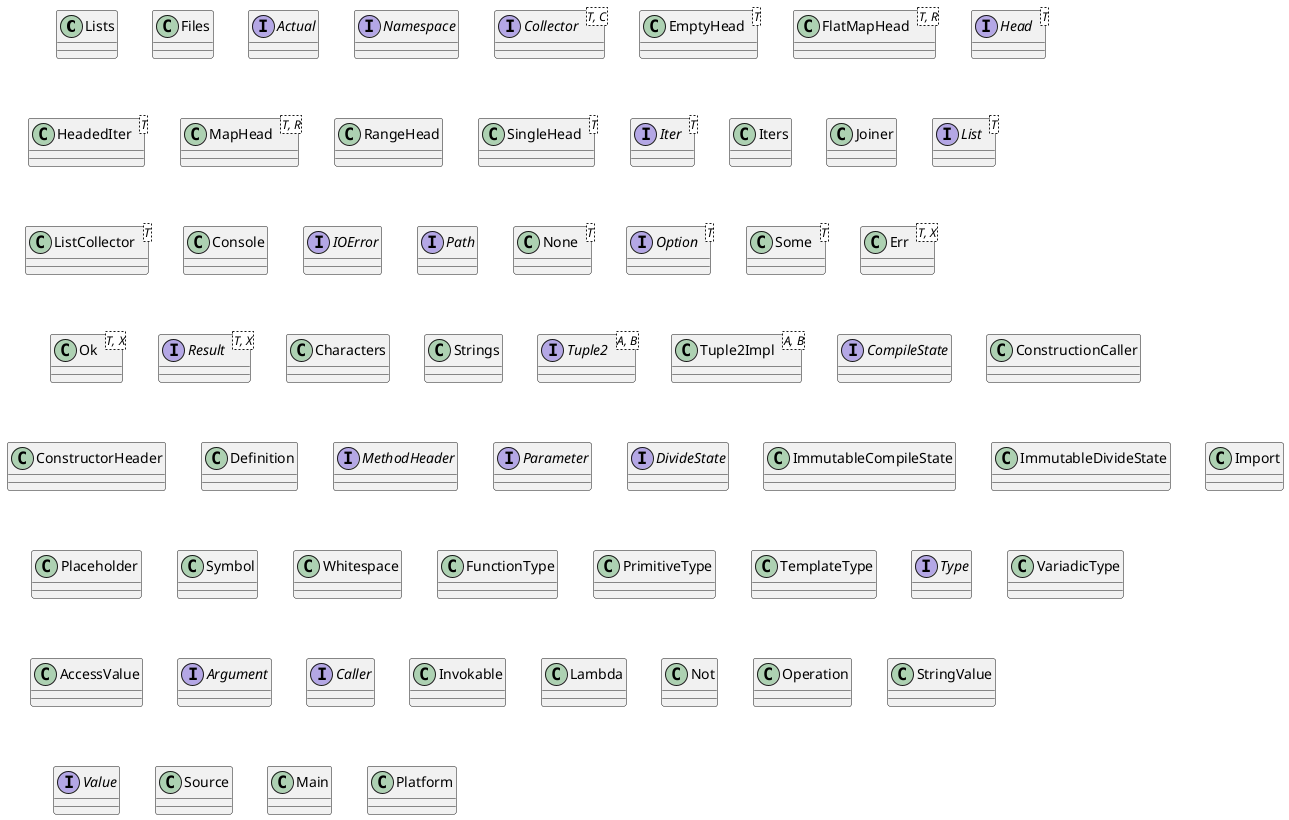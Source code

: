 @startuml
class Lists {
}
class Files {
}
interface Actual {
}
interface Namespace {
}
interface Collector<T, C> {
}
class EmptyHead<T> {
}
class FlatMapHead<T, R> {
}
interface Head<T> {
}
class HeadedIter<T> {
}
class MapHead<T, R> {
}
class RangeHead {
}
class SingleHead<T> {
}
interface Iter<T> {
}
class Iters {
}
class Joiner {
}
interface List<T> {
}
class ListCollector<T> {
}
class Console {
}
interface IOError {
}
interface Path {
}
class None<T> {
}
interface Option<T> {
}
class Some<T> {
}
class Err<T, X> {
}
class Ok<T, X> {
}
interface Result<T, X> {
}
class Characters {
}
class Strings {
}
interface Tuple2<A, B> {
}
class Tuple2Impl<A, B> {
}
interface CompileState {
}
class ConstructionCaller {
}
class ConstructorHeader {
}
class Definition {
}
interface MethodHeader {
}
interface Parameter {
}
interface DivideState {
}
class ImmutableCompileState {
}
class ImmutableDivideState {
}
class Import {
}
class Placeholder {
}
class Symbol {
}
class Whitespace {
}
class FunctionType {
}
class PrimitiveType {
}
class TemplateType {
}
interface Type {
}
class VariadicType {
}
class AccessValue {
}
interface Argument {
}
interface Caller {
}
class Invokable {
}
class Lambda {
}
class Not {
}
class Operation {
}
class StringValue {
}
interface Value {
}
class Source {
}
class Main {
}
class Platform {
}
@enduml